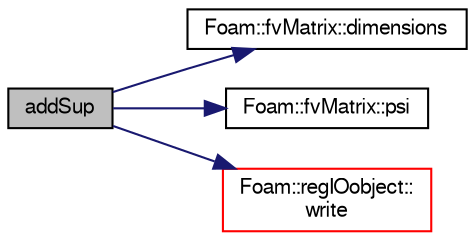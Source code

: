 digraph "addSup"
{
  bgcolor="transparent";
  edge [fontname="FreeSans",fontsize="10",labelfontname="FreeSans",labelfontsize="10"];
  node [fontname="FreeSans",fontsize="10",shape=record];
  rankdir="LR";
  Node812 [label="addSup",height=0.2,width=0.4,color="black", fillcolor="grey75", style="filled", fontcolor="black"];
  Node812 -> Node813 [color="midnightblue",fontsize="10",style="solid",fontname="FreeSans"];
  Node813 [label="Foam::fvMatrix::dimensions",height=0.2,width=0.4,color="black",URL="$a22358.html#ae432f961c8f2aeef6aa64fbbed5e70ea"];
  Node812 -> Node814 [color="midnightblue",fontsize="10",style="solid",fontname="FreeSans"];
  Node814 [label="Foam::fvMatrix::psi",height=0.2,width=0.4,color="black",URL="$a22358.html#a746a21ead7ed7561097637595338028c"];
  Node812 -> Node815 [color="midnightblue",fontsize="10",style="solid",fontname="FreeSans"];
  Node815 [label="Foam::regIOobject::\lwrite",height=0.2,width=0.4,color="red",URL="$a26334.html#ad48b7b943e88478c15879659cce7aebc",tooltip="Write using setting from DB. "];
}
